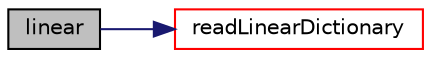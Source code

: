 digraph "linear"
{
 // LATEX_PDF_SIZE
  edge [fontname="Helvetica",fontsize="10",labelfontname="Helvetica",labelfontsize="10"];
  node [fontname="Helvetica",fontsize="10",shape=record];
  rankdir="LR";
  Node1 [label="linear",height=0.2,width=0.4,color="black", fillcolor="grey75", style="filled", fontcolor="black",tooltip=" "];
  Node1 -> Node2 [color="midnightblue",fontsize="10",style="solid",fontname="Helvetica"];
  Node2 [label="readLinearDictionary",height=0.2,width=0.4,color="red", fillcolor="white", style="filled",URL="$classpFlow_1_1cfModels_1_1linear.html#a36dd9da7f6e5afc522963e96004b3f98",tooltip=" "];
}
